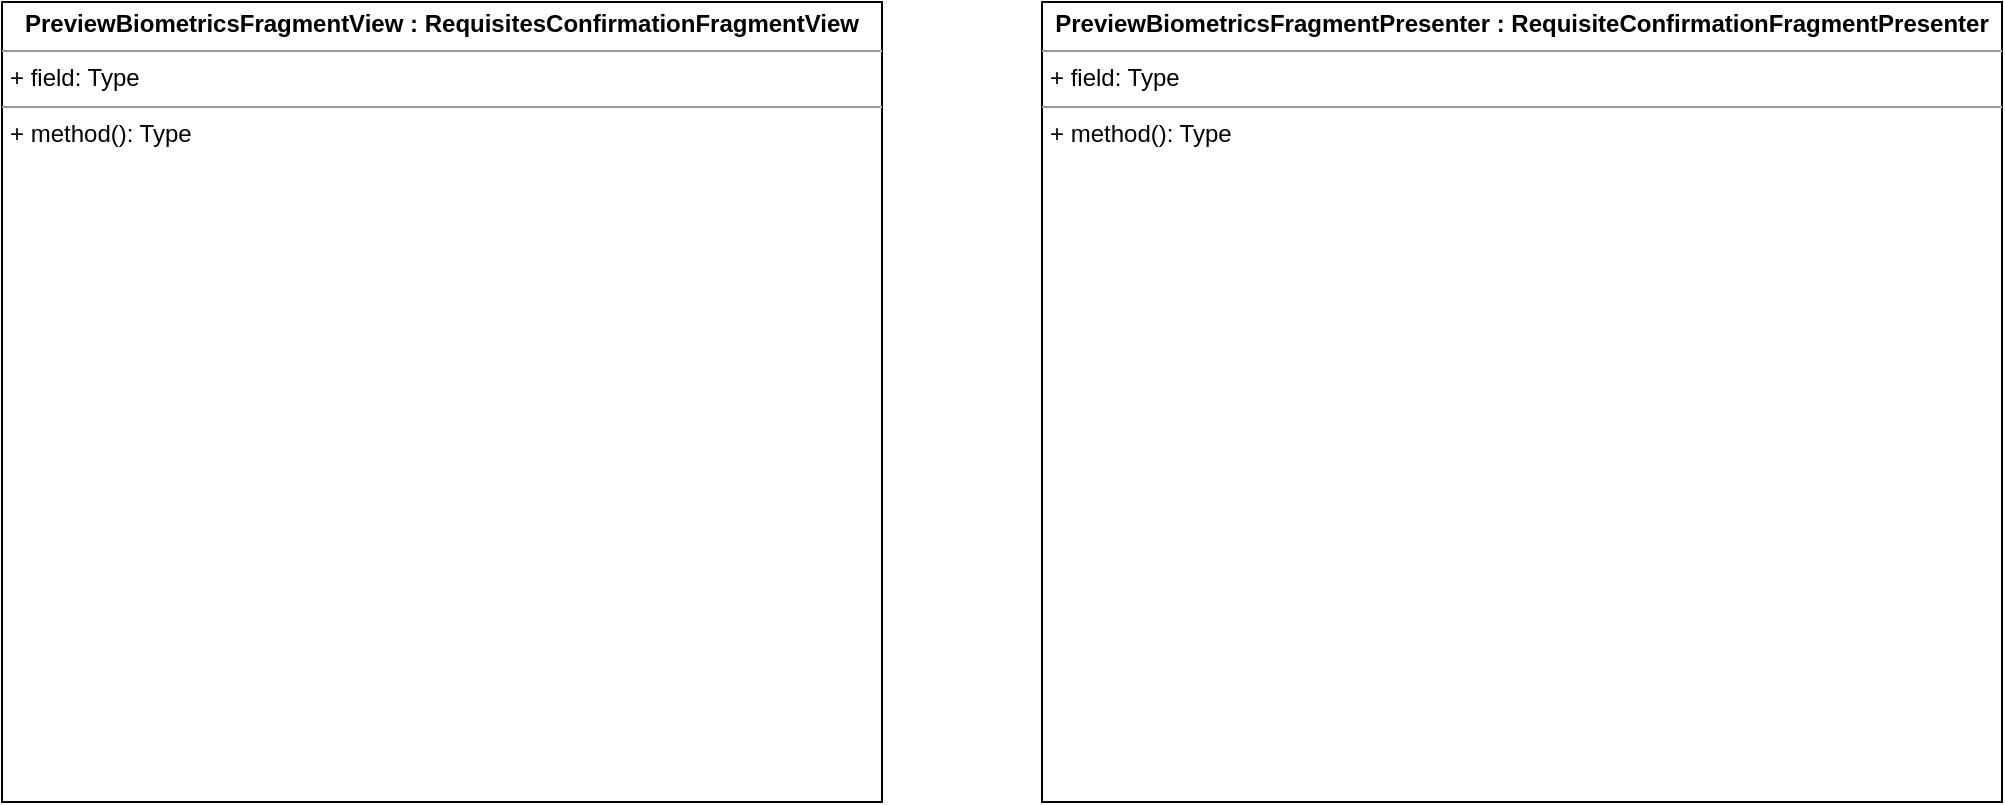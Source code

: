 <mxfile version="17.4.0" type="github">
  <diagram id="F2cIXI0qztmpp3JYABv5" name="Page-1">
    <mxGraphModel dx="946" dy="640" grid="1" gridSize="10" guides="1" tooltips="1" connect="1" arrows="1" fold="1" page="1" pageScale="1" pageWidth="827" pageHeight="1169" math="0" shadow="0">
      <root>
        <mxCell id="0" />
        <mxCell id="1" parent="0" />
        <mxCell id="ljfZ4cZ_r5Jr-hCkHj5f-1" value="&lt;p style=&quot;margin: 0px ; margin-top: 4px ; text-align: center&quot;&gt;&lt;b&gt;PreviewBiometricsFragmentView : RequisitesConfirmationFragmentView&lt;br&gt;&lt;/b&gt;&lt;/p&gt;&lt;hr size=&quot;1&quot;&gt;&lt;p style=&quot;margin: 0px ; margin-left: 4px&quot;&gt;+ field: Type&lt;/p&gt;&lt;hr size=&quot;1&quot;&gt;&lt;p style=&quot;margin: 0px ; margin-left: 4px&quot;&gt;+ method(): Type&lt;/p&gt;" style="verticalAlign=top;align=left;overflow=fill;fontSize=12;fontFamily=Helvetica;html=1;" vertex="1" parent="1">
          <mxGeometry x="80" y="80" width="440" height="400" as="geometry" />
        </mxCell>
        <mxCell id="ljfZ4cZ_r5Jr-hCkHj5f-2" value="&lt;p style=&quot;margin: 0px ; margin-top: 4px ; text-align: center&quot;&gt;&lt;b&gt;PreviewBiometricsFragmentPresenter : RequisiteConfirmationFragmentPresenter&lt;br&gt;&lt;/b&gt;&lt;/p&gt;&lt;hr size=&quot;1&quot;&gt;&lt;p style=&quot;margin: 0px ; margin-left: 4px&quot;&gt;+ field: Type&lt;/p&gt;&lt;hr size=&quot;1&quot;&gt;&lt;p style=&quot;margin: 0px ; margin-left: 4px&quot;&gt;+ method(): Type&lt;/p&gt;" style="verticalAlign=top;align=left;overflow=fill;fontSize=12;fontFamily=Helvetica;html=1;" vertex="1" parent="1">
          <mxGeometry x="600" y="80" width="480" height="400" as="geometry" />
        </mxCell>
      </root>
    </mxGraphModel>
  </diagram>
</mxfile>
